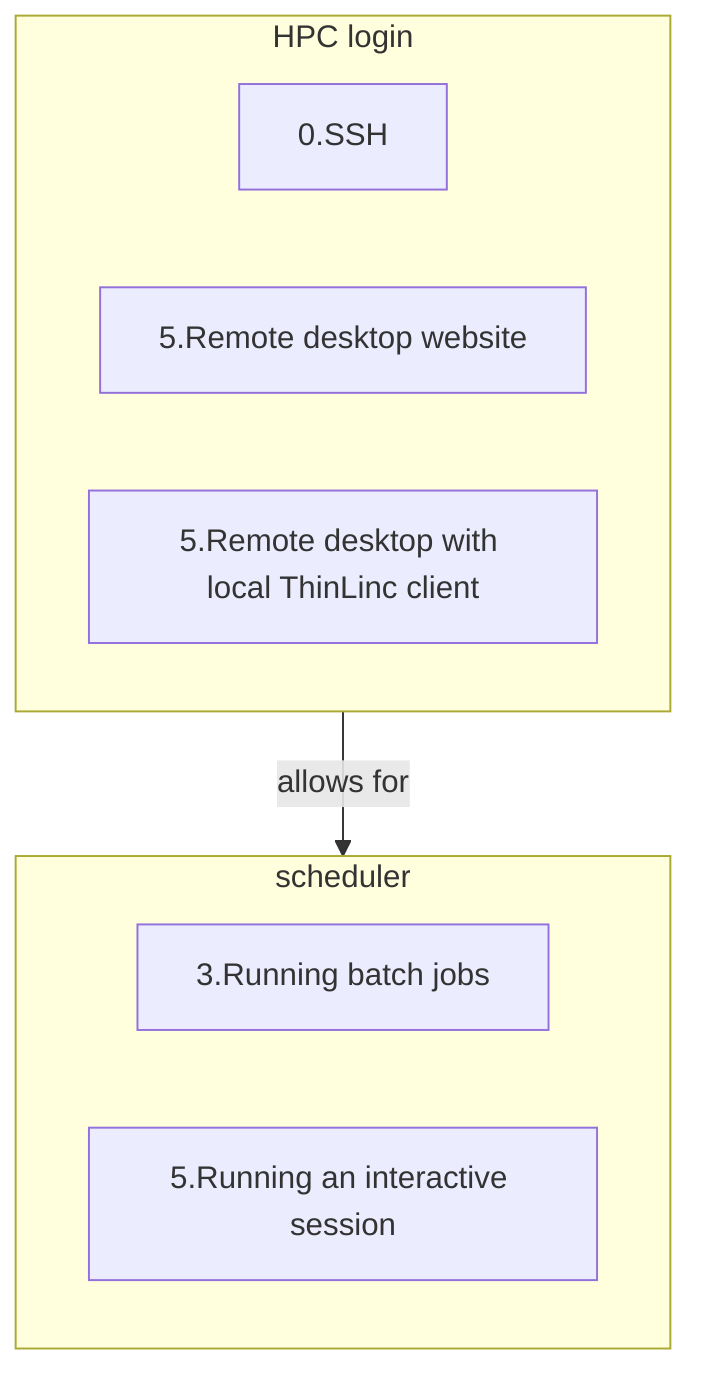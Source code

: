 flowchart TD

    subgraph login[HPC login]
      ssh[0.SSH]
      remote_desktop_website[5.Remote desktop website]
      remote_desktop_local_thinlinc_client[5.Remote desktop with local ThinLinc client]
    end
    subgraph scheduler[scheduler]
      running_batch_jobs[3.Running batch jobs]
      running_interactive_session[5.Running an interactive session]
    end

    login --> |allows for| scheduler